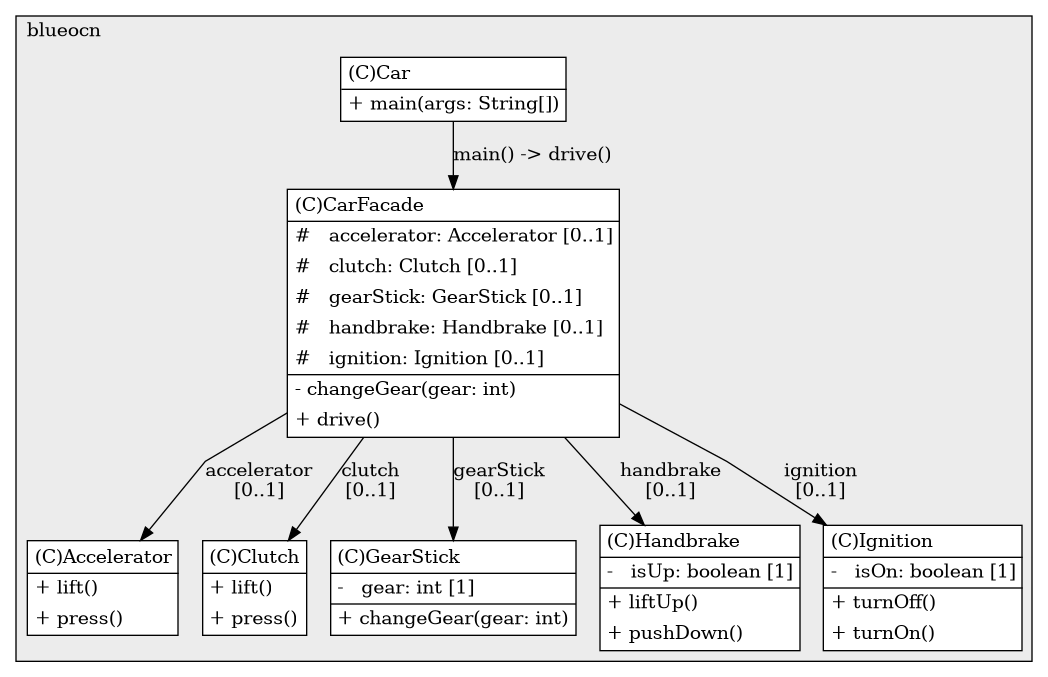@startuml

/' diagram meta data start
config=StructureConfiguration;
{
  "projectClassification": {
    "searchMode": "OpenProject", // OpenProject, AllProjects
    "includedProjects": "",
    "pathEndKeywords": "*.impl",
    "isClientPath": "",
    "isClientName": "",
    "isTestPath": "",
    "isTestName": "",
    "isMappingPath": "",
    "isMappingName": "",
    "isDataAccessPath": "",
    "isDataAccessName": "",
    "isDataStructurePath": "",
    "isDataStructureName": "",
    "isInterfaceStructuresPath": "",
    "isInterfaceStructuresName": "",
    "isEntryPointPath": "",
    "isEntryPointName": "",
    "treatFinalFieldsAsMandatory": false
  },
  "graphRestriction": {
    "classPackageExcludeFilter": "",
    "classPackageIncludeFilter": "",
    "classNameExcludeFilter": "",
    "classNameIncludeFilter": "",
    "methodNameExcludeFilter": "",
    "methodNameIncludeFilter": "",
    "removeByInheritance": "", // inheritance/annotation based filtering is done in a second step
    "removeByAnnotation": "",
    "removeByClassPackage": "", // cleanup the graph after inheritance/annotation based filtering is done
    "removeByClassName": "",
    "cutMappings": false,
    "cutEnum": false,
    "cutTests": true,
    "cutClient": true,
    "cutDataAccess": false,
    "cutInterfaceStructures": false,
    "cutDataStructures": false,
    "cutGetterAndSetter": false,
    "cutConstructors": false
  },
  "graphTraversal": {
    "forwardDepth": 999,
    "backwardDepth": 0,
    "classPackageExcludeFilter": "",
    "classPackageIncludeFilter": "",
    "classNameExcludeFilter": "",
    "classNameIncludeFilter": "",
    "methodNameExcludeFilter": "",
    "methodNameIncludeFilter": "",
    "hideMappings": false,
    "hideDataStructures": false,
    "hidePrivateMethods": false,
    "hideInterfaceCalls": false, // indirection: implementation -> interface (is hidden) -> implementation
    "onlyShowApplicationEntryPoints": false, // root node is included
    "useMethodCallsForStructureDiagram": "ForwardOnly" // ForwardOnly, BothDirections, No
  },
  "details": {
    "aggregation": "GroupByClass", // ByClass, GroupByClass, None
    "showClassGenericTypes": true,
    "showMethods": true,
    "showMethodParameterNames": true,
    "showMethodParameterTypes": true,
    "showMethodReturnType": true,
    "showPackageLevels": 2,
    "showDetailedClassStructure": true
  },
  "rootClass": "blueocn.Car",
  "extensionCallbackMethod": "" // qualified.class.name#methodName - signature: public static String method(String)
}
diagram meta data end '/



digraph g {
    rankdir="TB"
    splines=polyline
    

'nodes 
subgraph cluster_15833472 { 
   	label=blueocn
	labeljust=l
	fillcolor="#ececec"
	style=filled
   
   Accelerator15833472[
	label=<<TABLE BORDER="1" CELLBORDER="0" CELLPADDING="4" CELLSPACING="0">
<TR><TD ALIGN="LEFT" >(C)Accelerator</TD></TR>
<HR/>
<TR><TD ALIGN="LEFT" >+ lift()</TD></TR>
<TR><TD ALIGN="LEFT" >+ press()</TD></TR>
</TABLE>>
	style=filled
	margin=0
	shape=plaintext
	fillcolor="#FFFFFF"
];

Car15833472[
	label=<<TABLE BORDER="1" CELLBORDER="0" CELLPADDING="4" CELLSPACING="0">
<TR><TD ALIGN="LEFT" >(C)Car</TD></TR>
<HR/>
<TR><TD ALIGN="LEFT" >+ main(args: String[])</TD></TR>
</TABLE>>
	style=filled
	margin=0
	shape=plaintext
	fillcolor="#FFFFFF"
];

CarFacade15833472[
	label=<<TABLE BORDER="1" CELLBORDER="0" CELLPADDING="4" CELLSPACING="0">
<TR><TD ALIGN="LEFT" >(C)CarFacade</TD></TR>
<HR/>
<TR><TD ALIGN="LEFT" >#   accelerator: Accelerator [0..1]</TD></TR>
<TR><TD ALIGN="LEFT" >#   clutch: Clutch [0..1]</TD></TR>
<TR><TD ALIGN="LEFT" >#   gearStick: GearStick [0..1]</TD></TR>
<TR><TD ALIGN="LEFT" >#   handbrake: Handbrake [0..1]</TD></TR>
<TR><TD ALIGN="LEFT" >#   ignition: Ignition [0..1]</TD></TR>
<HR/>
<TR><TD ALIGN="LEFT" >- changeGear(gear: int)</TD></TR>
<TR><TD ALIGN="LEFT" >+ drive()</TD></TR>
</TABLE>>
	style=filled
	margin=0
	shape=plaintext
	fillcolor="#FFFFFF"
];

Clutch15833472[
	label=<<TABLE BORDER="1" CELLBORDER="0" CELLPADDING="4" CELLSPACING="0">
<TR><TD ALIGN="LEFT" >(C)Clutch</TD></TR>
<HR/>
<TR><TD ALIGN="LEFT" >+ lift()</TD></TR>
<TR><TD ALIGN="LEFT" >+ press()</TD></TR>
</TABLE>>
	style=filled
	margin=0
	shape=plaintext
	fillcolor="#FFFFFF"
];

GearStick15833472[
	label=<<TABLE BORDER="1" CELLBORDER="0" CELLPADDING="4" CELLSPACING="0">
<TR><TD ALIGN="LEFT" >(C)GearStick</TD></TR>
<HR/>
<TR><TD ALIGN="LEFT" >-   gear: int [1]</TD></TR>
<HR/>
<TR><TD ALIGN="LEFT" >+ changeGear(gear: int)</TD></TR>
</TABLE>>
	style=filled
	margin=0
	shape=plaintext
	fillcolor="#FFFFFF"
];

Handbrake15833472[
	label=<<TABLE BORDER="1" CELLBORDER="0" CELLPADDING="4" CELLSPACING="0">
<TR><TD ALIGN="LEFT" >(C)Handbrake</TD></TR>
<HR/>
<TR><TD ALIGN="LEFT" >-   isUp: boolean [1]</TD></TR>
<HR/>
<TR><TD ALIGN="LEFT" >+ liftUp()</TD></TR>
<TR><TD ALIGN="LEFT" >+ pushDown()</TD></TR>
</TABLE>>
	style=filled
	margin=0
	shape=plaintext
	fillcolor="#FFFFFF"
];

Ignition15833472[
	label=<<TABLE BORDER="1" CELLBORDER="0" CELLPADDING="4" CELLSPACING="0">
<TR><TD ALIGN="LEFT" >(C)Ignition</TD></TR>
<HR/>
<TR><TD ALIGN="LEFT" >-   isOn: boolean [1]</TD></TR>
<HR/>
<TR><TD ALIGN="LEFT" >+ turnOff()</TD></TR>
<TR><TD ALIGN="LEFT" >+ turnOn()</TD></TR>
</TABLE>>
	style=filled
	margin=0
	shape=plaintext
	fillcolor="#FFFFFF"
];
} 

'edges    
Car15833472 -> CarFacade15833472[label="main() -> drive()"];
CarFacade15833472 -> Accelerator15833472[label="accelerator
[0..1]"];
CarFacade15833472 -> Clutch15833472[label="clutch
[0..1]"];
CarFacade15833472 -> GearStick15833472[label="gearStick
[0..1]"];
CarFacade15833472 -> Handbrake15833472[label="handbrake
[0..1]"];
CarFacade15833472 -> Ignition15833472[label="ignition
[0..1]"];
    
}
@enduml